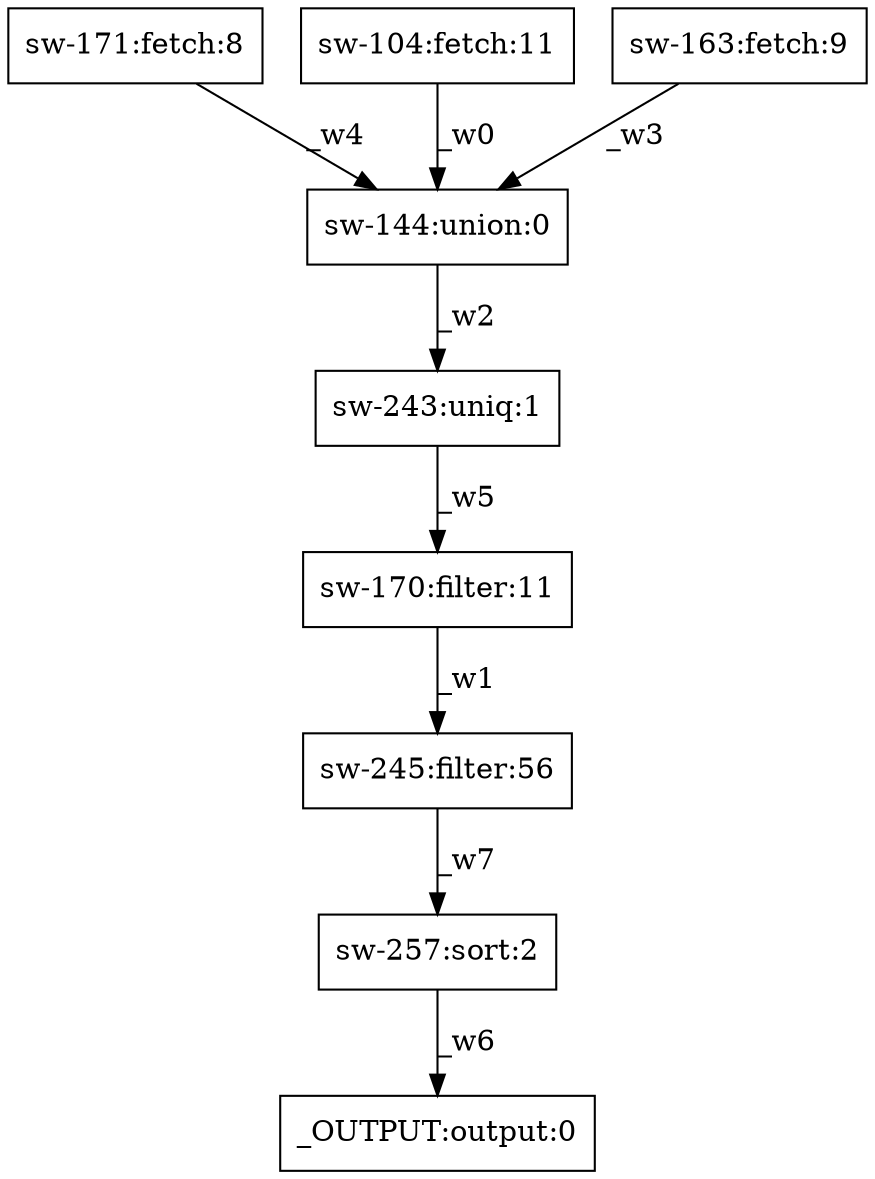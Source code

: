 digraph test1 { node [shape=box] "sw-144" [label="sw-144:union:0"];"sw-257" [label="sw-257:sort:2"];"sw-171" [label="sw-171:fetch:8"];"_OUTPUT" [label="_OUTPUT:output:0"];"sw-104" [label="sw-104:fetch:11"];"sw-170" [label="sw-170:filter:11"];"sw-245" [label="sw-245:filter:56"];"sw-243" [label="sw-243:uniq:1"];"sw-163" [label="sw-163:fetch:9"];"sw-104" -> "sw-144" [label="_w0"];"sw-170" -> "sw-245" [label="_w1"];"sw-144" -> "sw-243" [label="_w2"];"sw-163" -> "sw-144" [label="_w3"];"sw-171" -> "sw-144" [label="_w4"];"sw-243" -> "sw-170" [label="_w5"];"sw-257" -> "_OUTPUT" [label="_w6"];"sw-245" -> "sw-257" [label="_w7"];}